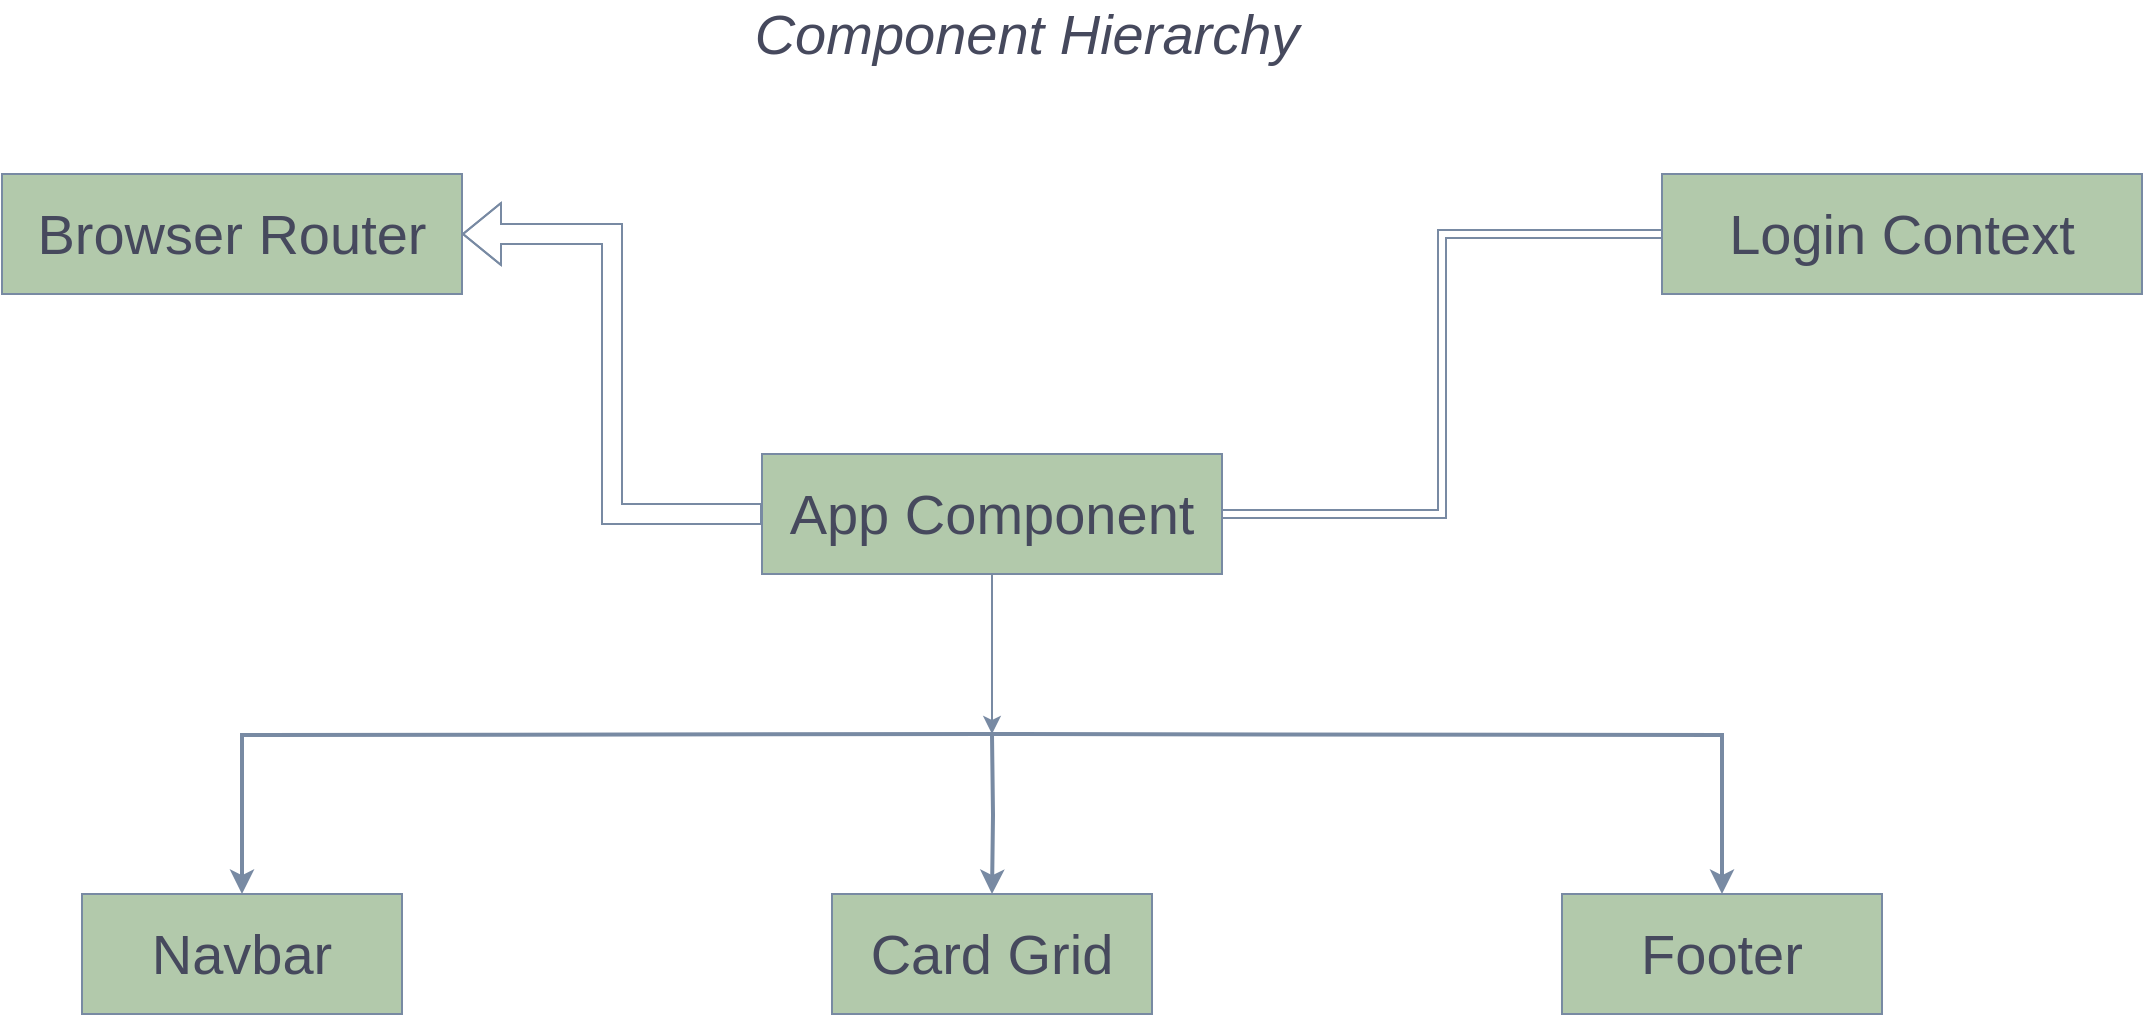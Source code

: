 <mxfile version="16.1.0" type="github" pages="4">
  <diagram id="piDafpqhtRUU5qUU-vj8" name="App Tree">
    <mxGraphModel dx="1422" dy="754" grid="1" gridSize="10" guides="1" tooltips="1" connect="1" arrows="1" fold="1" page="1" pageScale="1" pageWidth="827" pageHeight="1169" math="0" shadow="0">
      <root>
        <mxCell id="0" />
        <mxCell id="1" parent="0" />
        <mxCell id="cU6pWU8BuP6V0g1TmE-s-1" style="edgeStyle=orthogonalEdgeStyle;rounded=0;html=1;exitX=0.5;exitY=1;jettySize=auto;orthogonalLoop=1;fontSize=28;strokeWidth=2;strokeColor=#788AA3;fontColor=#46495D;" edge="1" parent="1" target="cU6pWU8BuP6V0g1TmE-s-6">
          <mxGeometry relative="1" as="geometry">
            <mxPoint x="745" y="420" as="sourcePoint" />
          </mxGeometry>
        </mxCell>
        <mxCell id="cU6pWU8BuP6V0g1TmE-s-2" style="edgeStyle=orthogonalEdgeStyle;rounded=0;html=1;exitX=0.5;exitY=1;jettySize=auto;orthogonalLoop=1;strokeWidth=2;fontSize=28;strokeColor=#788AA3;fontColor=#46495D;" edge="1" parent="1" target="cU6pWU8BuP6V0g1TmE-s-5">
          <mxGeometry relative="1" as="geometry">
            <mxPoint x="745" y="420" as="sourcePoint" />
          </mxGeometry>
        </mxCell>
        <mxCell id="cU6pWU8BuP6V0g1TmE-s-3" style="edgeStyle=orthogonalEdgeStyle;rounded=0;html=1;exitX=0.5;exitY=1;jettySize=auto;orthogonalLoop=1;strokeWidth=2;fontSize=28;strokeColor=#788AA3;fontColor=#46495D;" edge="1" parent="1" target="cU6pWU8BuP6V0g1TmE-s-7">
          <mxGeometry relative="1" as="geometry">
            <mxPoint x="745" y="420" as="sourcePoint" />
          </mxGeometry>
        </mxCell>
        <mxCell id="cU6pWU8BuP6V0g1TmE-s-10" value="" style="edgeStyle=elbowEdgeStyle;rounded=0;orthogonalLoop=1;jettySize=auto;html=1;shape=link;strokeColor=#788AA3;fontColor=#46495D;" edge="1" parent="1" source="cU6pWU8BuP6V0g1TmE-s-4" target="cU6pWU8BuP6V0g1TmE-s-9">
          <mxGeometry relative="1" as="geometry" />
        </mxCell>
        <mxCell id="cU6pWU8BuP6V0g1TmE-s-12" value="" style="edgeStyle=elbowEdgeStyle;rounded=0;orthogonalLoop=1;jettySize=auto;html=1;strokeColor=#788AA3;fontColor=#46495D;" edge="1" parent="1" source="cU6pWU8BuP6V0g1TmE-s-4">
          <mxGeometry relative="1" as="geometry">
            <mxPoint x="745" y="420" as="targetPoint" />
          </mxGeometry>
        </mxCell>
        <mxCell id="cU6pWU8BuP6V0g1TmE-s-14" style="rounded=0;orthogonalLoop=1;jettySize=auto;html=1;entryX=1;entryY=0.5;entryDx=0;entryDy=0;edgeStyle=orthogonalEdgeStyle;shape=flexArrow;strokeColor=#788AA3;fontColor=#46495D;" edge="1" parent="1" source="cU6pWU8BuP6V0g1TmE-s-4" target="cU6pWU8BuP6V0g1TmE-s-13">
          <mxGeometry relative="1" as="geometry" />
        </mxCell>
        <mxCell id="cU6pWU8BuP6V0g1TmE-s-4" value="App Component" style="rounded=0;whiteSpace=wrap;html=1;fontSize=28;align=center;fillColor=#B2C9AB;strokeColor=#788AA3;fontColor=#46495D;" vertex="1" parent="1">
          <mxGeometry x="630" y="280" width="230" height="60" as="geometry" />
        </mxCell>
        <mxCell id="cU6pWU8BuP6V0g1TmE-s-5" value="Navbar" style="rounded=0;whiteSpace=wrap;html=1;fontSize=28;align=center;fillColor=#B2C9AB;strokeColor=#788AA3;fontColor=#46495D;" vertex="1" parent="1">
          <mxGeometry x="290" y="500" width="160" height="60" as="geometry" />
        </mxCell>
        <mxCell id="cU6pWU8BuP6V0g1TmE-s-6" value="Card Grid" style="rounded=0;whiteSpace=wrap;html=1;fontSize=28;align=center;fillColor=#B2C9AB;strokeColor=#788AA3;fontColor=#46495D;" vertex="1" parent="1">
          <mxGeometry x="665" y="500" width="160" height="60" as="geometry" />
        </mxCell>
        <mxCell id="cU6pWU8BuP6V0g1TmE-s-7" value="Footer" style="rounded=0;whiteSpace=wrap;html=1;fontSize=28;align=center;fillColor=#B2C9AB;strokeColor=#788AA3;fontColor=#46495D;" vertex="1" parent="1">
          <mxGeometry x="1030" y="500" width="160" height="60" as="geometry" />
        </mxCell>
        <mxCell id="cU6pWU8BuP6V0g1TmE-s-8" value="&lt;i&gt;Component Hierarchy&lt;/i&gt;" style="text;html=1;strokeColor=none;fillColor=none;align=center;verticalAlign=middle;whiteSpace=wrap;rounded=0;fontSize=28;fontColor=#46495D;" vertex="1" parent="1">
          <mxGeometry x="590" y="60" width="345" height="20" as="geometry" />
        </mxCell>
        <mxCell id="cU6pWU8BuP6V0g1TmE-s-9" value="Login Context" style="rounded=0;whiteSpace=wrap;html=1;fontSize=28;align=center;fillColor=#B2C9AB;strokeColor=#788AA3;fontColor=#46495D;" vertex="1" parent="1">
          <mxGeometry x="1080" y="140" width="240" height="60" as="geometry" />
        </mxCell>
        <mxCell id="cU6pWU8BuP6V0g1TmE-s-13" value="Browser Router" style="rounded=0;whiteSpace=wrap;html=1;fontSize=28;align=center;fillColor=#B2C9AB;strokeColor=#788AA3;fontColor=#46495D;" vertex="1" parent="1">
          <mxGeometry x="250" y="140" width="230" height="60" as="geometry" />
        </mxCell>
      </root>
    </mxGraphModel>
  </diagram>
  <diagram name="Login Component" id="WiX_2_VYkVl2DsAc1fvP">
    <mxGraphModel dx="1422" dy="754" grid="1" gridSize="10" guides="1" tooltips="1" connect="1" arrows="1" fold="1" page="1" pageScale="1" pageWidth="827" pageHeight="1169" math="0" shadow="0">
      <root>
        <mxCell id="4cxm4zzh0Up9NVb2VQ3z-0" />
        <mxCell id="4cxm4zzh0Up9NVb2VQ3z-1" parent="4cxm4zzh0Up9NVb2VQ3z-0" />
        <mxCell id="RreYutTZz_k_CRLpoeJg-0" style="edgeStyle=orthogonalEdgeStyle;rounded=0;html=1;exitX=0.5;exitY=1;jettySize=auto;orthogonalLoop=1;fontSize=28;strokeWidth=2;strokeColor=#788AA3;fontColor=#46495D;" edge="1" parent="4cxm4zzh0Up9NVb2VQ3z-1" target="RreYutTZz_k_CRLpoeJg-5">
          <mxGeometry relative="1" as="geometry">
            <mxPoint x="735" y="300" as="sourcePoint" />
          </mxGeometry>
        </mxCell>
        <mxCell id="RreYutTZz_k_CRLpoeJg-1" style="edgeStyle=orthogonalEdgeStyle;rounded=0;html=1;exitX=0.5;exitY=1;jettySize=auto;orthogonalLoop=1;strokeWidth=2;fontSize=28;exitDx=0;exitDy=0;entryX=0.5;entryY=0;entryDx=0;entryDy=0;strokeColor=#788AA3;fontColor=#46495D;" edge="1" parent="4cxm4zzh0Up9NVb2VQ3z-1" source="RreYutTZz_k_CRLpoeJg-4" target="RreYutTZz_k_CRLpoeJg-7">
          <mxGeometry relative="1" as="geometry">
            <mxPoint x="735" y="300" as="sourcePoint" />
            <mxPoint x="360" y="380" as="targetPoint" />
            <Array as="points">
              <mxPoint x="760" y="220" />
              <mxPoint x="760" y="300" />
              <mxPoint x="550" y="300" />
            </Array>
          </mxGeometry>
        </mxCell>
        <mxCell id="RreYutTZz_k_CRLpoeJg-9" style="edgeStyle=orthogonalEdgeStyle;rounded=0;orthogonalLoop=1;jettySize=auto;html=1;shape=flexArrow;strokeColor=#788AA3;fontColor=#46495D;" edge="1" parent="4cxm4zzh0Up9NVb2VQ3z-1" source="RreYutTZz_k_CRLpoeJg-4" target="RreYutTZz_k_CRLpoeJg-8">
          <mxGeometry relative="1" as="geometry" />
        </mxCell>
        <mxCell id="RreYutTZz_k_CRLpoeJg-4" value="Login Component" style="rounded=0;whiteSpace=wrap;html=1;fontSize=28;align=center;fillColor=#B2C9AB;strokeColor=#788AA3;fontColor=#46495D;" vertex="1" parent="4cxm4zzh0Up9NVb2VQ3z-1">
          <mxGeometry x="650" y="160" width="230" height="60" as="geometry" />
        </mxCell>
        <mxCell id="RreYutTZz_k_CRLpoeJg-5" value="Form Component" style="rounded=0;whiteSpace=wrap;html=1;fontSize=28;align=center;fillColor=#B2C9AB;strokeColor=#788AA3;fontColor=#46495D;" vertex="1" parent="4cxm4zzh0Up9NVb2VQ3z-1">
          <mxGeometry x="910" y="380" width="160" height="60" as="geometry" />
        </mxCell>
        <mxCell id="RreYutTZz_k_CRLpoeJg-7" value="Button Component" style="rounded=0;whiteSpace=wrap;html=1;fontSize=28;align=center;fillColor=#B2C9AB;strokeColor=#788AA3;fontColor=#46495D;" vertex="1" parent="4cxm4zzh0Up9NVb2VQ3z-1">
          <mxGeometry x="470" y="380" width="160" height="60" as="geometry" />
        </mxCell>
        <mxCell id="RreYutTZz_k_CRLpoeJg-8" value="Updates Login Context&lt;br&gt;" style="rounded=0;whiteSpace=wrap;html=1;fontSize=28;align=center;fillColor=#B2C9AB;strokeColor=#788AA3;fontColor=#46495D;" vertex="1" parent="4cxm4zzh0Up9NVb2VQ3z-1">
          <mxGeometry x="1070" y="160" width="230" height="60" as="geometry" />
        </mxCell>
      </root>
    </mxGraphModel>
  </diagram>
  <diagram name="Navbar Tree" id="ZJlQbVePFXzW6kl6btvh">
    <mxGraphModel dx="1422" dy="754" grid="1" gridSize="10" guides="1" tooltips="1" connect="1" arrows="1" fold="1" page="1" pageScale="1" pageWidth="827" pageHeight="1169" math="0" shadow="0">
      <root>
        <mxCell id="A4hFYFQdtThw41aiZ-6s-0" />
        <mxCell id="A4hFYFQdtThw41aiZ-6s-1" parent="A4hFYFQdtThw41aiZ-6s-0" />
        <mxCell id="shudj_cxmvkeFQIbuacp-0" style="edgeStyle=orthogonalEdgeStyle;rounded=0;html=1;exitX=0.5;exitY=1;jettySize=auto;orthogonalLoop=1;fontSize=28;strokeWidth=2;strokeColor=#788AA3;fontColor=#46495D;" edge="1" parent="A4hFYFQdtThw41aiZ-6s-1" target="shudj_cxmvkeFQIbuacp-4">
          <mxGeometry relative="1" as="geometry">
            <mxPoint x="735" y="300" as="sourcePoint" />
          </mxGeometry>
        </mxCell>
        <mxCell id="shudj_cxmvkeFQIbuacp-1" style="edgeStyle=orthogonalEdgeStyle;rounded=0;html=1;exitX=0.5;exitY=1;jettySize=auto;orthogonalLoop=1;strokeWidth=2;fontSize=28;exitDx=0;exitDy=0;entryX=0.5;entryY=0;entryDx=0;entryDy=0;strokeColor=#788AA3;fontColor=#46495D;" edge="1" parent="A4hFYFQdtThw41aiZ-6s-1" source="shudj_cxmvkeFQIbuacp-3" target="shudj_cxmvkeFQIbuacp-5">
          <mxGeometry relative="1" as="geometry">
            <mxPoint x="735" y="300" as="sourcePoint" />
            <mxPoint x="360" y="380" as="targetPoint" />
            <Array as="points">
              <mxPoint x="760" y="220" />
              <mxPoint x="760" y="300" />
              <mxPoint x="550" y="300" />
            </Array>
          </mxGeometry>
        </mxCell>
        <mxCell id="shudj_cxmvkeFQIbuacp-3" value="Navbar Component" style="rounded=0;whiteSpace=wrap;html=1;fontSize=28;align=center;fillColor=#B2C9AB;strokeColor=#788AA3;fontColor=#46495D;" vertex="1" parent="A4hFYFQdtThw41aiZ-6s-1">
          <mxGeometry x="650" y="160" width="230" height="60" as="geometry" />
        </mxCell>
        <mxCell id="shudj_cxmvkeFQIbuacp-7" style="edgeStyle=orthogonalEdgeStyle;rounded=0;orthogonalLoop=1;jettySize=auto;html=1;entryX=0.5;entryY=0;entryDx=0;entryDy=0;strokeWidth=2;strokeColor=#788AA3;fontColor=#46495D;" edge="1" parent="A4hFYFQdtThw41aiZ-6s-1" source="shudj_cxmvkeFQIbuacp-4" target="shudj_cxmvkeFQIbuacp-6">
          <mxGeometry relative="1" as="geometry" />
        </mxCell>
        <mxCell id="shudj_cxmvkeFQIbuacp-4" value="Hamburger Component" style="rounded=0;whiteSpace=wrap;html=1;fontSize=28;align=center;fillColor=#B2C9AB;strokeColor=#788AA3;fontColor=#46495D;" vertex="1" parent="A4hFYFQdtThw41aiZ-6s-1">
          <mxGeometry x="910" y="380" width="160" height="60" as="geometry" />
        </mxCell>
        <mxCell id="shudj_cxmvkeFQIbuacp-5" value="Button Component" style="rounded=0;whiteSpace=wrap;html=1;fontSize=28;align=center;fillColor=#B2C9AB;strokeColor=#788AA3;fontColor=#46495D;" vertex="1" parent="A4hFYFQdtThw41aiZ-6s-1">
          <mxGeometry x="470" y="380" width="160" height="60" as="geometry" />
        </mxCell>
        <mxCell id="shudj_cxmvkeFQIbuacp-6" value="Link Component" style="rounded=0;whiteSpace=wrap;html=1;fontSize=28;align=center;fillColor=#B2C9AB;strokeColor=#788AA3;fontColor=#46495D;" vertex="1" parent="A4hFYFQdtThw41aiZ-6s-1">
          <mxGeometry x="910" y="570" width="160" height="60" as="geometry" />
        </mxCell>
      </root>
    </mxGraphModel>
  </diagram>
  <diagram name="Search Tree" id="bKfig4rRmTpaA8GGpbJE">
    <mxGraphModel dx="1422" dy="754" grid="1" gridSize="10" guides="1" tooltips="1" connect="1" arrows="1" fold="1" page="1" pageScale="1" pageWidth="827" pageHeight="1169" math="0" shadow="0">
      <root>
        <mxCell id="-mfuQ2gg1epHu_yLqydC-0" />
        <mxCell id="-mfuQ2gg1epHu_yLqydC-1" parent="-mfuQ2gg1epHu_yLqydC-0" />
        <mxCell id="yMbagNrxrqL4DiVTUL6X-0" style="edgeStyle=orthogonalEdgeStyle;curved=0;rounded=1;sketch=0;orthogonalLoop=1;jettySize=auto;html=1;entryX=0.431;entryY=-0.05;entryDx=0;entryDy=0;entryPerimeter=0;fontColor=#46495D;strokeColor=#788AA3;fillColor=#B2C9AB;strokeWidth=2;" edge="1" parent="-mfuQ2gg1epHu_yLqydC-1" source="-mfuQ2gg1epHu_yLqydC-4" target="-mfuQ2gg1epHu_yLqydC-6">
          <mxGeometry relative="1" as="geometry" />
        </mxCell>
        <mxCell id="-mfuQ2gg1epHu_yLqydC-4" value="SearchBar Component" style="rounded=0;whiteSpace=wrap;html=1;fontSize=28;align=center;fillColor=#B2C9AB;strokeColor=#788AA3;fontColor=#46495D;" vertex="1" parent="-mfuQ2gg1epHu_yLqydC-1">
          <mxGeometry x="560" y="150" width="230" height="60" as="geometry" />
        </mxCell>
        <mxCell id="-mfuQ2gg1epHu_yLqydC-5" style="edgeStyle=orthogonalEdgeStyle;rounded=0;orthogonalLoop=1;jettySize=auto;html=1;entryX=0.5;entryY=0;entryDx=0;entryDy=0;strokeWidth=2;strokeColor=#788AA3;fontColor=#46495D;" edge="1" parent="-mfuQ2gg1epHu_yLqydC-1" source="-mfuQ2gg1epHu_yLqydC-6" target="-mfuQ2gg1epHu_yLqydC-8">
          <mxGeometry relative="1" as="geometry" />
        </mxCell>
        <mxCell id="-mfuQ2gg1epHu_yLqydC-6" value="Card Grid" style="rounded=0;whiteSpace=wrap;html=1;fontSize=28;align=center;fillColor=#B2C9AB;strokeColor=#788AA3;fontColor=#46495D;" vertex="1" parent="-mfuQ2gg1epHu_yLqydC-1">
          <mxGeometry x="700" y="360" width="160" height="60" as="geometry" />
        </mxCell>
        <mxCell id="-mfuQ2gg1epHu_yLqydC-8" value="Recipe Cards" style="rounded=0;whiteSpace=wrap;html=1;fontSize=28;align=center;fillColor=#B2C9AB;strokeColor=#788AA3;fontColor=#46495D;" vertex="1" parent="-mfuQ2gg1epHu_yLqydC-1">
          <mxGeometry x="700" y="550" width="160" height="60" as="geometry" />
        </mxCell>
        <mxCell id="yMbagNrxrqL4DiVTUL6X-1" value="results array" style="rounded=0;whiteSpace=wrap;html=1;fontSize=14;align=center;fontStyle=2;fillColor=#f5f5f5;strokeColor=#666666;fontColor=#333333;" vertex="1" parent="-mfuQ2gg1epHu_yLqydC-1">
          <mxGeometry x="700" y="290" width="120" height="40" as="geometry" />
        </mxCell>
        <mxCell id="yMbagNrxrqL4DiVTUL6X-2" value="" style="shape=curlyBracket;whiteSpace=wrap;html=1;rounded=1;fontSize=14;align=center;" vertex="1" parent="-mfuQ2gg1epHu_yLqydC-1">
          <mxGeometry x="670" y="290" width="20" height="40" as="geometry" />
        </mxCell>
        <mxCell id="yMbagNrxrqL4DiVTUL6X-3" value="&lt;b style=&quot;font-size: 17px;&quot;&gt;Props&lt;/b&gt;" style="text;html=1;strokeColor=none;fillColor=none;align=center;verticalAlign=middle;whiteSpace=wrap;rounded=0;fontSize=17;" vertex="1" parent="-mfuQ2gg1epHu_yLqydC-1">
          <mxGeometry x="620" y="300" width="40" height="20" as="geometry" />
        </mxCell>
      </root>
    </mxGraphModel>
  </diagram>
</mxfile>

